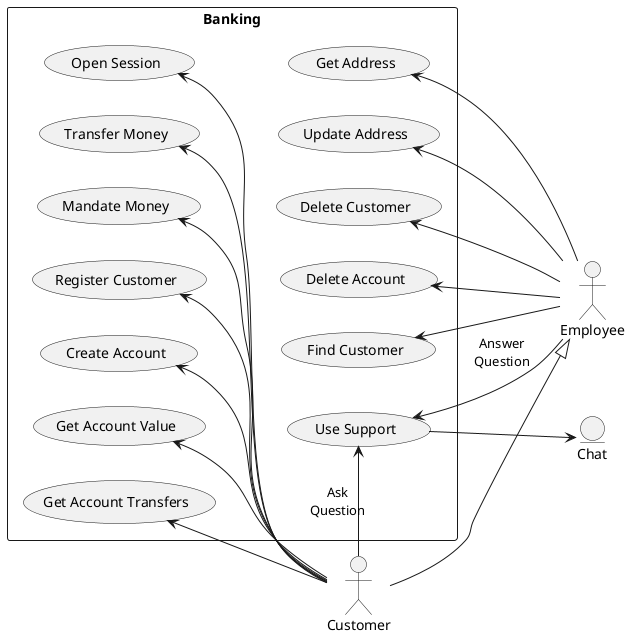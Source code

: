 @startuml
left to right direction


actor "Customer" as c
actor "Employee" as e

e <|-up- c

entity "Chat" as chat


rectangle Banking {

  usecase "Register Customer" as uc11
  usecase "Find Customer" as uc12
  usecase "Delete Customer" as uc13
  usecase "Get Address" as uc14
  usecase "Update Address" as uc15
  usecase "Create Account" as uc16
  usecase "Delete Account" as uc17

  usecase "Open Session" as uc21

  usecase "Use Support" as uc31


  usecase "Get Account Value" as uc41
  usecase "Get Account Transfers" as uc42
  usecase "Transfer Money" as uc43
  usecase "Mandate Money" as uc44



}

' Customer Service
uc11 <-- c
uc16 <-- c

e --> uc12
e --> uc13
e --> uc14
e --> uc15
e --> uc17


' Session Service
uc21 <-- c


' Support Service
uc31 --> chat
uc31 <-- c : Ask\nQuestion
e --> uc31 : Answer\nQuestion


' Banking Service
uc41 <-- c
uc42 <-- c
uc43 <-- c
uc44 <-- c

' Layout
uc21 -[hidden]-> uc12
uc21 -[hidden]-> uc13
uc21 -[hidden]-> uc14
uc21 -[hidden]-> uc15
uc21 -[hidden]-> uc17
uc31 -[hidden]> uc17
e -[hidden]> chat
chat -[hidden]> c

@enduml